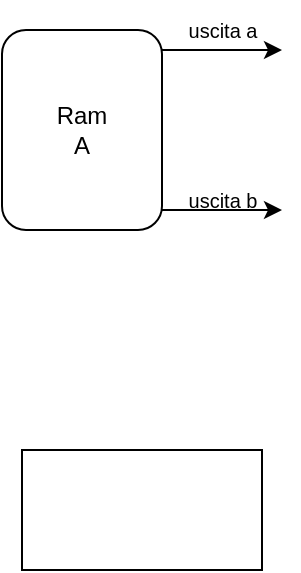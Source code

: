 <mxfile>
    <diagram id="UWvrsWyzv9ZrPBX9BtCE" name="Page-1">
        <mxGraphModel dx="770" dy="585" grid="1" gridSize="10" guides="1" tooltips="1" connect="1" arrows="1" fold="1" page="0" pageScale="1" pageWidth="850" pageHeight="1100" math="0" shadow="0">
            <root>
                <mxCell id="0"/>
                <mxCell id="1" parent="0"/>
                <mxCell id="2" value="Ram&lt;br&gt;A" style="rounded=1;whiteSpace=wrap;html=1;" parent="1" vertex="1">
                    <mxGeometry x="80" y="120" width="80" height="100" as="geometry"/>
                </mxCell>
                <mxCell id="5" value="" style="endArrow=classic;html=1;" parent="1" edge="1">
                    <mxGeometry width="50" height="50" relative="1" as="geometry">
                        <mxPoint x="160" y="210" as="sourcePoint"/>
                        <mxPoint x="220" y="210" as="targetPoint"/>
                    </mxGeometry>
                </mxCell>
                <mxCell id="6" value="" style="endArrow=classic;html=1;" parent="1" edge="1">
                    <mxGeometry width="50" height="50" relative="1" as="geometry">
                        <mxPoint x="160" y="130" as="sourcePoint"/>
                        <mxPoint x="220" y="130" as="targetPoint"/>
                    </mxGeometry>
                </mxCell>
                <mxCell id="9" value="&lt;font style=&quot;font-size: 10px;&quot;&gt;uscita a&lt;/font&gt;" style="text;html=1;align=center;verticalAlign=middle;resizable=0;points=[];autosize=1;strokeColor=none;fillColor=none;" parent="1" vertex="1">
                    <mxGeometry x="160" y="105" width="60" height="30" as="geometry"/>
                </mxCell>
                <mxCell id="10" value="uscita b" style="text;html=1;align=center;verticalAlign=middle;resizable=0;points=[];autosize=1;strokeColor=none;fillColor=none;fontSize=10;" parent="1" vertex="1">
                    <mxGeometry x="160" y="190" width="60" height="30" as="geometry"/>
                </mxCell>
                <mxCell id="11" value="" style="rounded=0;whiteSpace=wrap;html=1;" vertex="1" parent="1">
                    <mxGeometry x="90" y="330" width="120" height="60" as="geometry"/>
                </mxCell>
            </root>
        </mxGraphModel>
    </diagram>
</mxfile>